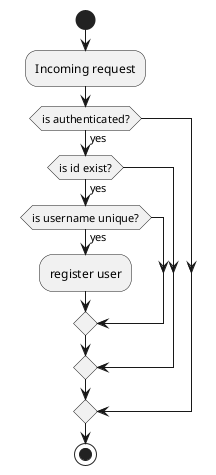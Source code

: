 @startuml
'https://plantuml.com/activity-diagram-beta

start
:Incoming request;
if (is authenticated?) then (yes)
  if (is id exist?) then (yes)
    if (is username unique?) then (yes)
      :register user;
    endif
  endif
endif
stop
@enduml
